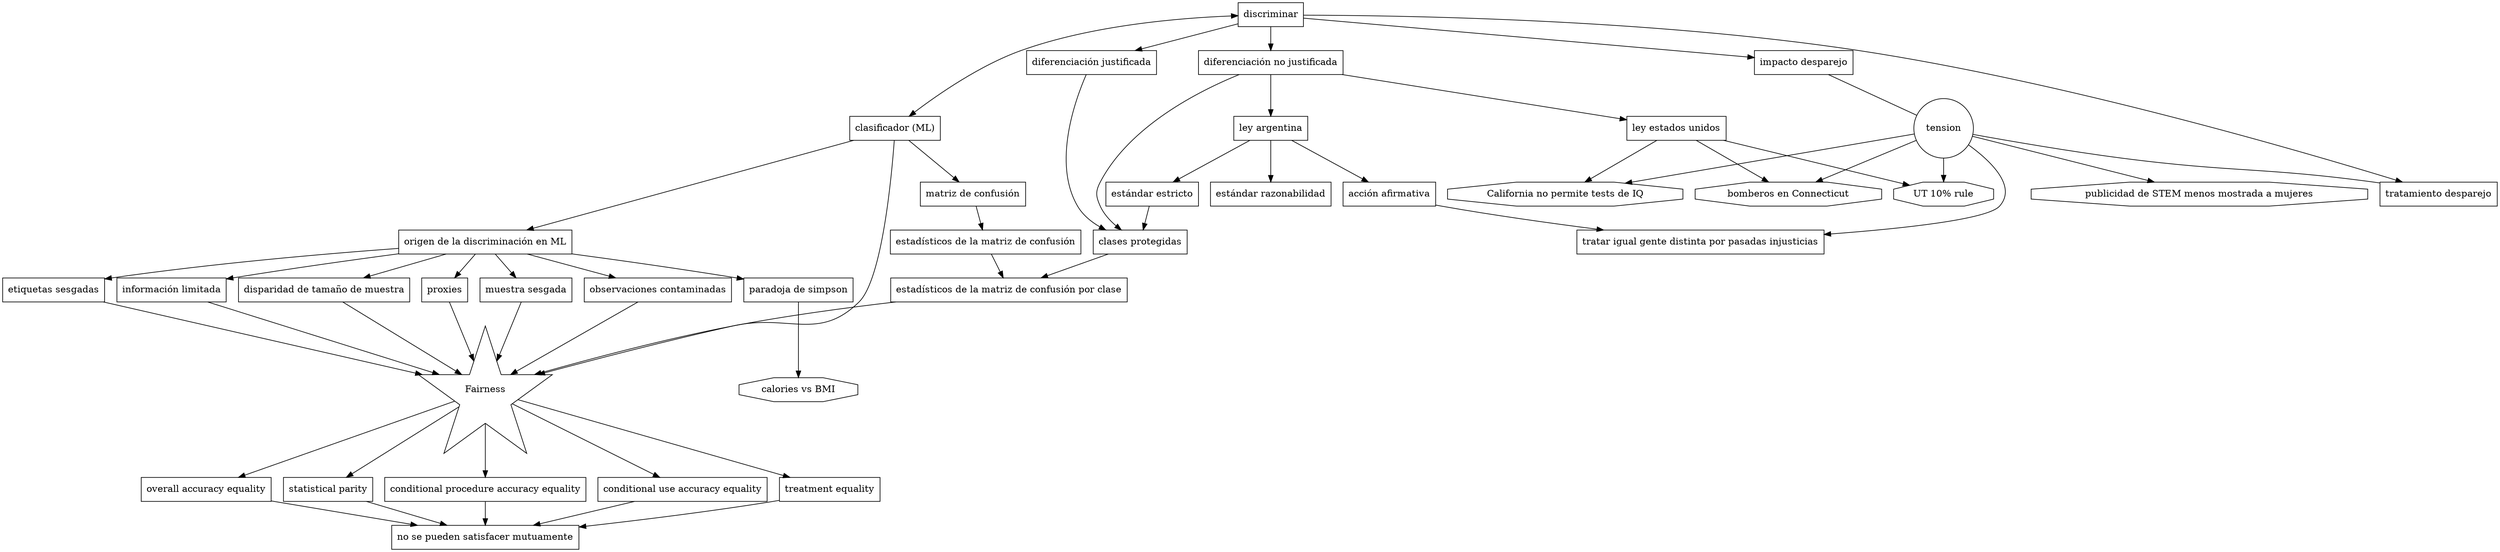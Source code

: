 digraph fairness {
    node [shape=box];
    discrimination [ label="discriminar" ];
    classifier [ label="clasificador (ML)" ];
    justified_discrimination [ label="diferenciación justificada" ]
    unjustified_discrimination [ label="diferenciación no justificada" ]
    protected_classes [ label="clases protegidas" ]
    arg_law [ label="ley argentina" ]
    usa_law [ label="ley estados unidos" ]
    disparate_treatment [ label="tratamiento desparejo" ]
    disparate_impact [ label="impacto desparejo" ]
    treat_similarly_disimilar_people_because_of_past_injustice [ label="tratar igual gente distinta por pasadas injusticias" ]
    impact_treatment_tension[ label="tension" shape="circle" ]
    firefighter_connecticut [ label="bomberos en Connecticut" shape="polygon" sides="8" ]
    ut_10percent_rule [ label="UT 10% rule" shape="polygon" sides="8" ]
    california_ban_iq_test [ label="California no permite tests de IQ" shape="polygon" sides="8" ]
    stem_ad [ label="publicidad de STEM menos mostrada a mujeres" shape="polygon" sides="8" ]

    ml_discrimination_sources [ label="origen de la discriminación en ML"]

    skewed_sample [ label="muestra sesgada" ]
    tainted_examples [ label="observaciones contaminadas" ]
    biased_labels [ label="etiquetas sesgadas" ]
    limited_features [ label="información limitada" ]
    sample_size_disparity [ label="disparidad de tamaño de muestra" ]
    proxies [ label="proxies" ]

    // a survey on bias and fairness in Machine Learning, mehrabi

    simpson_paradox [ label="paradoja de simpson" ]
    calories_bmi [ label="calories vs BMI" shape="polygon" sides="8" ]

    // https://arxiv.org/abs/1703.09207

    fairness [ label="Fairness" shape="star" ]
    confusion_matrix [ label="matriz de confusión" ]
    confusion_matrix_stats [ label="estadísticos de la matriz de confusión" ]
    confusion_matrix_stats_per_class [ label="estadísticos de la matriz de confusión por clase" ]
    overall_accuracy_equality [ label="overall accuracy equality" ]
    statistical_parity [ label="statistical parity" ]
    conditional_procedure_accuracy_equality [ label="conditional procedure accuracy equality" ]
    conditional_use_accuracy_equality [ label="conditional use accuracy equality" ]
    treatment_equality [ label="treatment equality" ]
    no_simultaneous_satisfaction [ label="no se pueden satisfacer mutuamente" ]

    // Categorías sospechosas y control de constitucionalidad, Guillermo F. Treacy *

    estandar_razonabilidad [ label="estándar razonabilidad" ]
    estandar_estricto [ label="estándar estricto" ]
    accion_afirmativa [ label="acción afirmativa" ]
    arg_law->estandar_razonabilidad
    arg_law->estandar_estricto
    arg_law->accion_afirmativa->treat_similarly_disimilar_people_because_of_past_injustice
    estandar_estricto->protected_classes

    //

    discrimination->classifier [ dir=both ]
    discrimination->unjustified_discrimination
    discrimination->justified_discrimination
    justified_discrimination->protected_classes
    unjustified_discrimination->protected_classes
    unjustified_discrimination->usa_law
    unjustified_discrimination->arg_law
    usa_law->firefighter_connecticut
    usa_law->ut_10percent_rule
    usa_law->california_ban_iq_test
    discrimination->disparate_treatment
    discrimination->disparate_impact
    disparate_impact->impact_treatment_tension->disparate_treatment [ dir=none maxlen=0.1 ]
    impact_treatment_tension->firefighter_connecticut
    impact_treatment_tension->ut_10percent_rule
    impact_treatment_tension->california_ban_iq_test
    impact_treatment_tension->treat_similarly_disimilar_people_because_of_past_injustice
    impact_treatment_tension->stem_ad

    ml_discrimination_sources->skewed_sample->fairness
    ml_discrimination_sources->tainted_examples->fairness
    ml_discrimination_sources->biased_labels->fairness
    ml_discrimination_sources->limited_features->fairness
    ml_discrimination_sources->sample_size_disparity->fairness
    ml_discrimination_sources->proxies->fairness

    classifier->ml_discrimination_sources
    ml_discrimination_sources->simpson_paradox
    simpson_paradox->calories_bmi

    classifier->fairness
    classifier->confusion_matrix
    confusion_matrix->confusion_matrix_stats
    confusion_matrix_stats->confusion_matrix_stats_per_class
    protected_classes->confusion_matrix_stats_per_class
    confusion_matrix_stats_per_class->fairness
    fairness->overall_accuracy_equality
    fairness->statistical_parity
    fairness->conditional_procedure_accuracy_equality
    fairness->conditional_use_accuracy_equality
    fairness->treatment_equality

    overall_accuracy_equality->no_simultaneous_satisfaction
    statistical_parity->no_simultaneous_satisfaction
    conditional_procedure_accuracy_equality->no_simultaneous_satisfaction
    conditional_use_accuracy_equality->no_simultaneous_satisfaction
    treatment_equality->no_simultaneous_satisfaction
}
